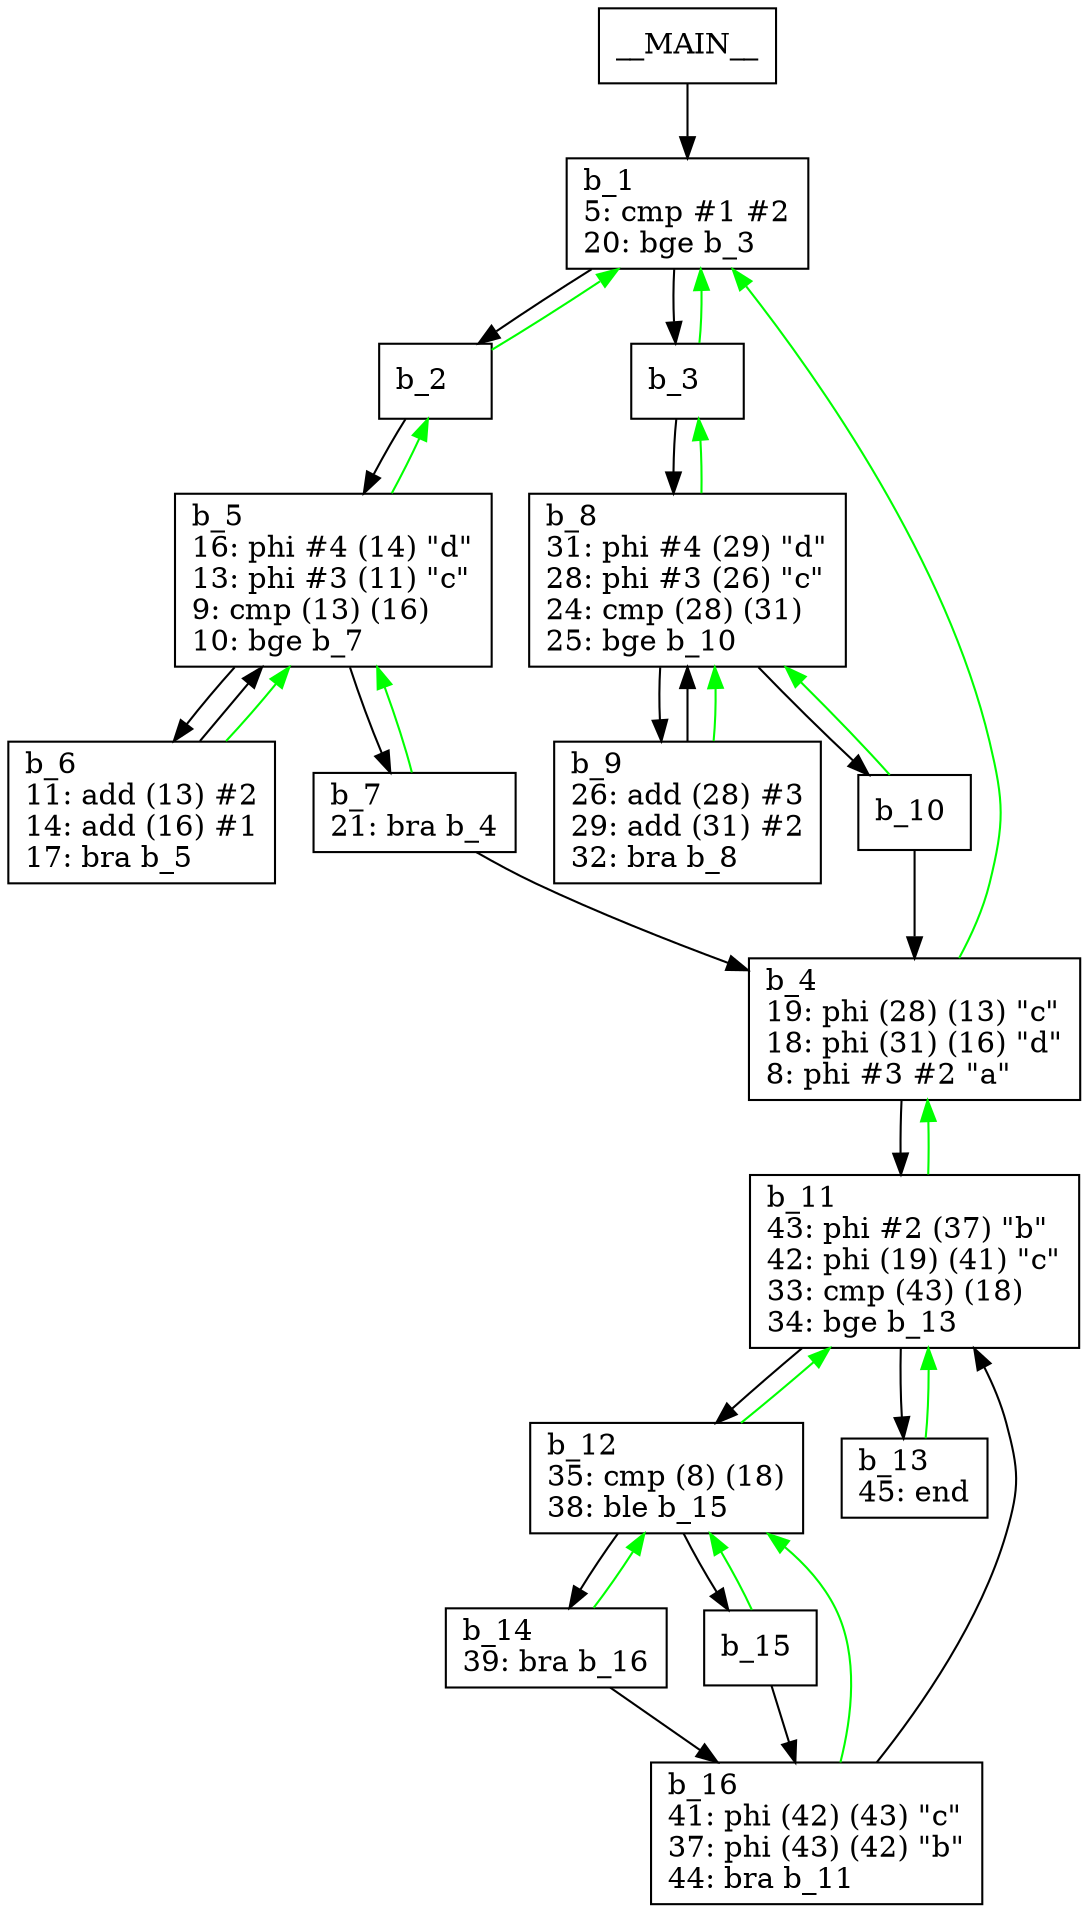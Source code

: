 digraph Computation {
node [shape=box];
__MAIN__ -> b_1;
b_1 [label="b_1\l5: cmp #1 #2\l20: bge b_3\l"]
b_1 -> b_2;
b_2 [label="b_2\l"]
b_2 -> b_5;
b_5 [label="b_5\l16: phi #4 (14) \"d\"\l13: phi #3 (11) \"c\"\l9: cmp (13) (16)\l10: bge b_7\l"]
b_5 -> b_6;
b_6 [label="b_6\l11: add (13) #2\l14: add (16) #1\l17: bra b_5\l"]
b_6 -> b_5;
b_6 -> b_5[color="green"];
b_5 -> b_7;
b_7 [label="b_7\l21: bra b_4\l"]
b_7 -> b_4;
b_4 [label="b_4\l19: phi (28) (13) \"c\"\l18: phi (31) (16) \"d\"\l8: phi #3 #2 \"a\"\l"]
b_4 -> b_11;
b_11 [label="b_11\l43: phi #2 (37) \"b\"\l42: phi (19) (41) \"c\"\l33: cmp (43) (18)\l34: bge b_13\l"]
b_11 -> b_12;
b_12 [label="b_12\l35: cmp (8) (18)\l38: ble b_15\l"]
b_12 -> b_14;
b_14 [label="b_14\l39: bra b_16\l"]
b_14 -> b_16;
b_16 [label="b_16\l41: phi (42) (43) \"c\"\l37: phi (43) (42) \"b\"\l44: bra b_11\l"]
b_16 -> b_11;
b_16 -> b_12[color="green"];
b_14 -> b_12[color="green"];
b_12 -> b_15;
b_15 [label="b_15\l"]
b_15 -> b_16;
b_15 -> b_12[color="green"];
b_12 -> b_11[color="green"];
b_11 -> b_13;
b_13 [label="b_13\l45: end\l"]
b_13 -> b_11[color="green"];
b_11 -> b_4[color="green"];
b_4 -> b_1[color="green"];
b_7 -> b_5[color="green"];
b_5 -> b_2[color="green"];
b_2 -> b_1[color="green"];
b_1 -> b_3;
b_3 [label="b_3\l"]
b_3 -> b_8;
b_8 [label="b_8\l31: phi #4 (29) \"d\"\l28: phi #3 (26) \"c\"\l24: cmp (28) (31)\l25: bge b_10\l"]
b_8 -> b_9;
b_9 [label="b_9\l26: add (28) #3\l29: add (31) #2\l32: bra b_8\l"]
b_9 -> b_8;
b_9 -> b_8[color="green"];
b_8 -> b_10;
b_10 [label="b_10\l"]
b_10 -> b_4;
b_10 -> b_8[color="green"];
b_8 -> b_3[color="green"];
b_3 -> b_1[color="green"];
}